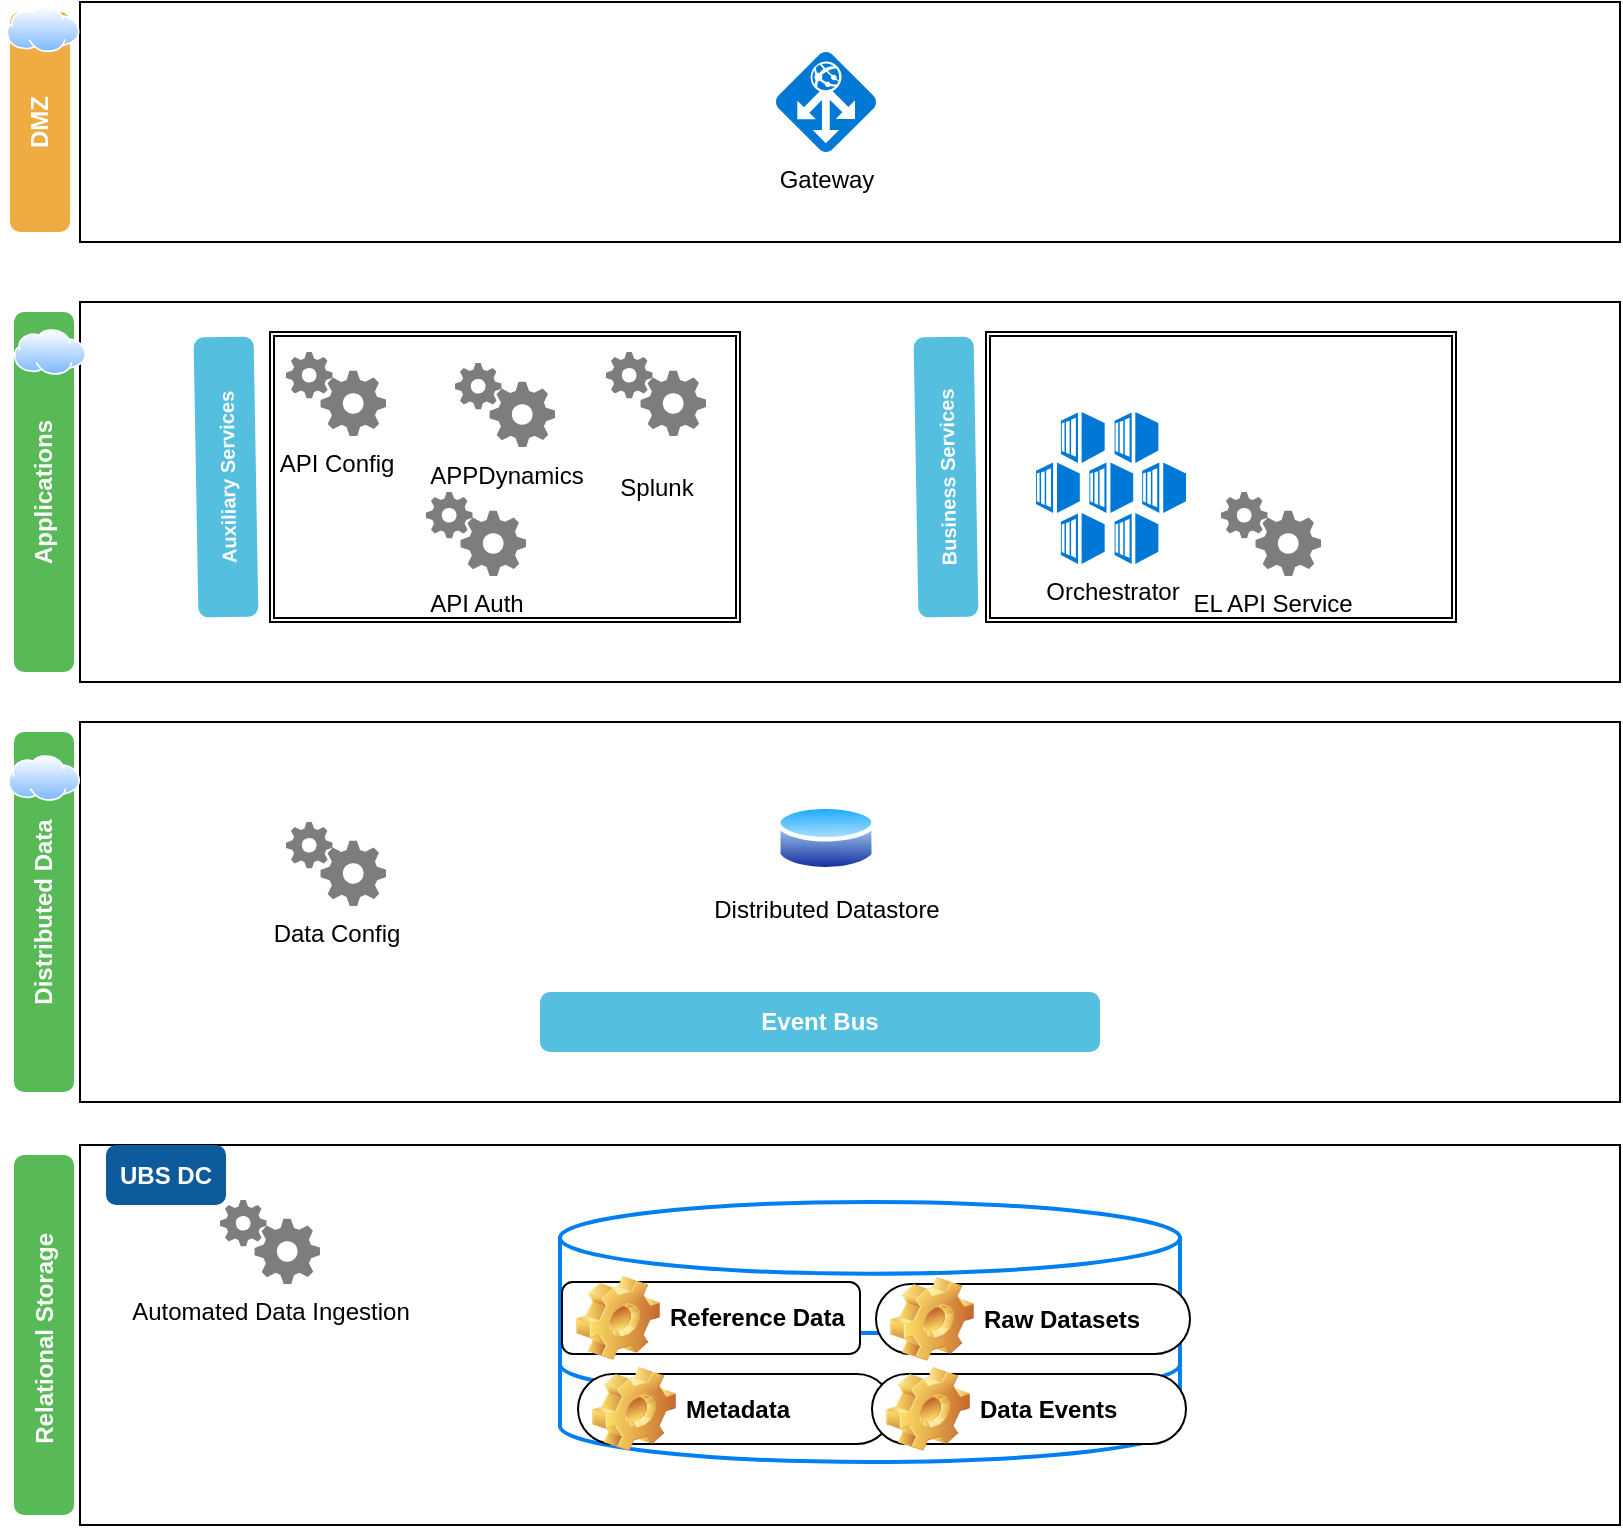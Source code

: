<mxfile pages="1" version="11.2.5" type="github"><diagram id="2VCuNsp4EGawn7Kxpkvm" name="Page-1"><mxGraphModel dx="2062" dy="796" grid="1" gridSize="10" guides="1" tooltips="1" connect="1" arrows="1" fold="1" page="1" pageScale="1" pageWidth="827" pageHeight="1169" math="0" shadow="0"><root><mxCell id="0"/><mxCell id="1" parent="0"/><mxCell id="Sti7MZdgvFHbfkKE7Dy4-1" value="" style="rounded=0;whiteSpace=wrap;html=1;" parent="1" vertex="1"><mxGeometry x="40" y="80" width="770" height="120" as="geometry"/></mxCell><mxCell id="Sti7MZdgvFHbfkKE7Dy4-2" value="DMZ" style="html=1;shadow=0;dashed=0;shape=mxgraph.bootstrap.rrect;align=center;rSize=5;strokeColor=none;fillColor=#EFAC43;fontColor=#ffffff;fontStyle=1;whiteSpace=wrap;rotation=-90;" parent="1" vertex="1"><mxGeometry x="-35" y="125" width="110" height="30" as="geometry"/></mxCell><mxCell id="Sti7MZdgvFHbfkKE7Dy4-3" value="Gateway" style="shadow=0;dashed=0;html=1;strokeColor=none;labelPosition=center;verticalLabelPosition=bottom;verticalAlign=top;align=center;shape=mxgraph.mscae.cloud.application_gateway;fillColor=#0079D6;pointerEvents=1;" parent="1" vertex="1"><mxGeometry x="388" y="105" width="50" height="50" as="geometry"/></mxCell><mxCell id="Sti7MZdgvFHbfkKE7Dy4-4" value="" style="rounded=0;whiteSpace=wrap;html=1;" parent="1" vertex="1"><mxGeometry x="40" y="230" width="770" height="190" as="geometry"/></mxCell><mxCell id="Sti7MZdgvFHbfkKE7Dy4-6" value="Applications" style="html=1;shadow=0;dashed=0;shape=mxgraph.bootstrap.rrect;align=center;rSize=5;strokeColor=none;fillColor=#58B957;fontColor=#ffffff;fontStyle=1;whiteSpace=wrap;rotation=-90;" parent="1" vertex="1"><mxGeometry x="-68" y="310" width="180" height="30" as="geometry"/></mxCell><mxCell id="Sti7MZdgvFHbfkKE7Dy4-7" value="" style="shape=ext;double=1;rounded=0;whiteSpace=wrap;html=1;" parent="1" vertex="1"><mxGeometry x="135" y="245" width="235" height="145" as="geometry"/></mxCell><mxCell id="Sti7MZdgvFHbfkKE7Dy4-8" value="" style="shape=ext;double=1;rounded=0;whiteSpace=wrap;html=1;" parent="1" vertex="1"><mxGeometry x="493" y="245" width="235" height="145" as="geometry"/></mxCell><mxCell id="Sti7MZdgvFHbfkKE7Dy4-9" value="Business Services" style="html=1;shadow=0;dashed=0;shape=mxgraph.bootstrap.rrect;align=center;rSize=5;strokeColor=none;fillColor=#55BFE0;fontColor=#ffffff;fontStyle=1;whiteSpace=wrap;fontSize=10;rotation=-91;" parent="1" vertex="1"><mxGeometry x="403" y="302.5" width="140" height="30" as="geometry"/></mxCell><mxCell id="Sti7MZdgvFHbfkKE7Dy4-10" value="Auxiliary&amp;nbsp;Services" style="html=1;shadow=0;dashed=0;shape=mxgraph.bootstrap.rrect;align=center;rSize=5;strokeColor=none;fillColor=#55BFE0;fontColor=#ffffff;fontStyle=1;whiteSpace=wrap;fontSize=10;rotation=-91;" parent="1" vertex="1"><mxGeometry x="43" y="302.5" width="140" height="30" as="geometry"/></mxCell><mxCell id="Sti7MZdgvFHbfkKE7Dy4-11" value="API Config" style="shadow=0;dashed=0;html=1;strokeColor=none;labelPosition=center;verticalLabelPosition=bottom;verticalAlign=top;align=center;shape=mxgraph.mscae.general.gears;fillColor=#7D7D7D;pointerEvents=1;" parent="1" vertex="1"><mxGeometry x="143" y="255" width="50" height="42" as="geometry"/></mxCell><mxCell id="Sti7MZdgvFHbfkKE7Dy4-12" value="&lt;p&gt;Splunk&lt;/p&gt;" style="shadow=0;dashed=0;html=1;strokeColor=none;labelPosition=center;verticalLabelPosition=bottom;verticalAlign=top;align=center;shape=mxgraph.mscae.general.gears;fillColor=#7D7D7D;pointerEvents=1;" parent="1" vertex="1"><mxGeometry x="303" y="255" width="50" height="42" as="geometry"/></mxCell><mxCell id="Sti7MZdgvFHbfkKE7Dy4-13" value="API Auth" style="shadow=0;dashed=0;html=1;strokeColor=none;labelPosition=center;verticalLabelPosition=bottom;verticalAlign=top;align=center;shape=mxgraph.mscae.general.gears;fillColor=#7D7D7D;pointerEvents=1;" parent="1" vertex="1"><mxGeometry x="213" y="325" width="50" height="42" as="geometry"/></mxCell><mxCell id="Sti7MZdgvFHbfkKE7Dy4-16" value="EL API Service" style="shadow=0;dashed=0;html=1;strokeColor=none;labelPosition=center;verticalLabelPosition=bottom;verticalAlign=top;align=center;shape=mxgraph.mscae.general.gears;fillColor=#7D7D7D;pointerEvents=1;" parent="1" vertex="1"><mxGeometry x="610.5" y="325" width="50" height="42" as="geometry"/></mxCell><mxCell id="Sti7MZdgvFHbfkKE7Dy4-17" value="Orchestrator " style="shadow=0;dashed=0;html=1;strokeColor=none;labelPosition=center;verticalLabelPosition=bottom;verticalAlign=top;align=center;shape=mxgraph.mscae.cloud.container_service;fillColor=#0079D6;pointerEvents=1;" parent="1" vertex="1"><mxGeometry x="518" y="285" width="75" height="76" as="geometry"/></mxCell><mxCell id="Sti7MZdgvFHbfkKE7Dy4-18" value="APPDynamics" style="shadow=0;dashed=0;html=1;strokeColor=none;labelPosition=center;verticalLabelPosition=bottom;verticalAlign=top;align=center;shape=mxgraph.mscae.general.gears;fillColor=#7D7D7D;pointerEvents=1;" parent="1" vertex="1"><mxGeometry x="227.5" y="260.5" width="50" height="42" as="geometry"/></mxCell><mxCell id="Sti7MZdgvFHbfkKE7Dy4-19" value="" style="rounded=0;whiteSpace=wrap;html=1;" parent="1" vertex="1"><mxGeometry x="40" y="440" width="770" height="190" as="geometry"/></mxCell><mxCell id="Sti7MZdgvFHbfkKE7Dy4-20" value="Distributed Data" style="html=1;shadow=0;dashed=0;shape=mxgraph.bootstrap.rrect;align=center;rSize=5;strokeColor=none;fillColor=#58B957;fontColor=#ffffff;fontStyle=1;whiteSpace=wrap;rotation=-90;" parent="1" vertex="1"><mxGeometry x="-68" y="520" width="180" height="30" as="geometry"/></mxCell><mxCell id="Sti7MZdgvFHbfkKE7Dy4-25" value="Distributed Datastore" style="aspect=fixed;perimeter=ellipsePerimeter;html=1;align=center;shadow=0;dashed=0;spacingTop=3;image;image=img/lib/active_directory/database.svg;" parent="1" vertex="1"><mxGeometry x="388" y="479.5" width="50" height="37" as="geometry"/></mxCell><mxCell id="Sti7MZdgvFHbfkKE7Dy4-27" value="Event Bus" style="html=1;shadow=0;dashed=0;shape=mxgraph.bootstrap.rrect;align=center;rSize=5;strokeColor=none;fillColor=#55BFE0;fontColor=#ffffff;fontStyle=1;whiteSpace=wrap;" parent="1" vertex="1"><mxGeometry x="270" y="575" width="280" height="30" as="geometry"/></mxCell><mxCell id="Sti7MZdgvFHbfkKE7Dy4-31" value="" style="rounded=0;whiteSpace=wrap;html=1;" parent="1" vertex="1"><mxGeometry x="40" y="651.5" width="770" height="190" as="geometry"/></mxCell><mxCell id="Sti7MZdgvFHbfkKE7Dy4-32" value="Relational Storage&amp;nbsp;" style="html=1;shadow=0;dashed=0;shape=mxgraph.bootstrap.rrect;align=center;rSize=5;strokeColor=none;fillColor=#58B957;fontColor=#ffffff;fontStyle=1;whiteSpace=wrap;rotation=-90;" parent="1" vertex="1"><mxGeometry x="-68" y="731.5" width="180" height="30" as="geometry"/></mxCell><mxCell id="Sti7MZdgvFHbfkKE7Dy4-35" value="Data Config" style="shadow=0;dashed=0;html=1;strokeColor=none;labelPosition=center;verticalLabelPosition=bottom;verticalAlign=top;align=center;shape=mxgraph.mscae.general.gears;fillColor=#7D7D7D;pointerEvents=1;" parent="1" vertex="1"><mxGeometry x="143" y="490" width="50" height="42" as="geometry"/></mxCell><mxCell id="Sti7MZdgvFHbfkKE7Dy4-36" value="" style="html=1;verticalLabelPosition=bottom;align=center;labelBackgroundColor=#ffffff;verticalAlign=top;strokeWidth=2;strokeColor=#0080F0;fillColor=#ffffff;shadow=0;dashed=0;shape=mxgraph.ios7.icons.data;" parent="1" vertex="1"><mxGeometry x="280" y="680" width="310" height="130" as="geometry"/></mxCell><mxCell id="Sti7MZdgvFHbfkKE7Dy4-38" value="Automated Data Ingestion" style="shadow=0;dashed=0;html=1;strokeColor=none;labelPosition=center;verticalLabelPosition=bottom;verticalAlign=top;align=center;shape=mxgraph.mscae.general.gears;fillColor=#7D7D7D;pointerEvents=1;" parent="1" vertex="1"><mxGeometry x="110" y="679" width="50" height="42" as="geometry"/></mxCell><mxCell id="Sti7MZdgvFHbfkKE7Dy4-40" value="Reference Data" style="label;whiteSpace=wrap;html=1;image=img/clipart/Gear_128x128.png" parent="1" vertex="1"><mxGeometry x="281" y="720" width="149" height="36" as="geometry"/></mxCell><mxCell id="Sti7MZdgvFHbfkKE7Dy4-41" value="Raw Datasets" style="label;whiteSpace=wrap;html=1;image=img/clipart/Gear_128x128.png;arcSize=50;" parent="1" vertex="1"><mxGeometry x="438" y="721" width="157" height="35" as="geometry"/></mxCell><mxCell id="Sti7MZdgvFHbfkKE7Dy4-42" value="Metadata" style="label;whiteSpace=wrap;html=1;image=img/clipart/Gear_128x128.png;arcSize=50;" parent="1" vertex="1"><mxGeometry x="289" y="766" width="157" height="35" as="geometry"/></mxCell><mxCell id="Sti7MZdgvFHbfkKE7Dy4-43" value="Data Events" style="label;whiteSpace=wrap;html=1;image=img/clipart/Gear_128x128.png;arcSize=50;" parent="1" vertex="1"><mxGeometry x="436" y="766" width="157" height="35" as="geometry"/></mxCell><mxCell id="Sti7MZdgvFHbfkKE7Dy4-44" value="" style="aspect=fixed;perimeter=ellipsePerimeter;html=1;align=center;shadow=0;dashed=0;spacingTop=3;image;image=img/lib/active_directory/internet_cloud.svg;" parent="1" vertex="1"><mxGeometry x="7" y="243.5" width="36" height="23" as="geometry"/></mxCell><mxCell id="Sti7MZdgvFHbfkKE7Dy4-45" value="" style="aspect=fixed;perimeter=ellipsePerimeter;html=1;align=center;shadow=0;dashed=0;spacingTop=3;image;image=img/lib/active_directory/internet_cloud.svg;" parent="1" vertex="1"><mxGeometry x="4" y="456.5" width="36" height="23" as="geometry"/></mxCell><mxCell id="XLxU1Cd1NheanW9sqFyO-1" value="" style="aspect=fixed;perimeter=ellipsePerimeter;html=1;align=center;shadow=0;dashed=0;spacingTop=3;image;image=img/lib/active_directory/internet_cloud.svg;" parent="1" vertex="1"><mxGeometry y="82" width="43" height="23" as="geometry"/></mxCell><mxCell id="XLxU1Cd1NheanW9sqFyO-2" value="UBS DC" style="html=1;shadow=0;dashed=0;shape=mxgraph.bootstrap.rrect;align=center;rSize=5;strokeColor=none;fillColor=#0D5B9D;fontColor=#ffffff;fontStyle=1;whiteSpace=wrap;rotation=0;" parent="1" vertex="1"><mxGeometry x="53" y="651.5" width="60" height="30" as="geometry"/></mxCell></root></mxGraphModel></diagram></mxfile>